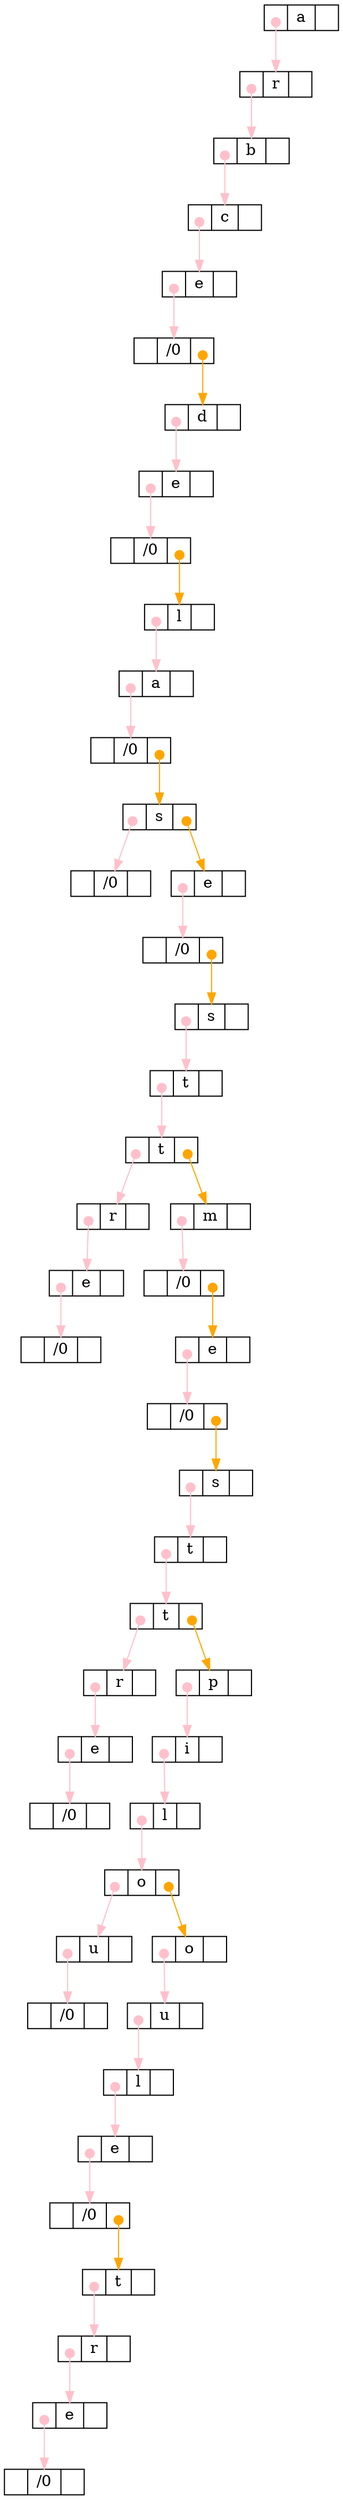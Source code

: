 digraph arbre {
  node [shape=record, height=.1];
edge [tailclip=false, arrowtail=dot, dir=both];

n0x6000004a0 [label="<gauche> | a | <droit>"];
n0x6000004a0:gauche:c -> n0x6000688a0 [color=pink];
n0x6000688a0 [label="<gauche> | r | <droit>"];
n0x6000688a0:gauche:c -> n0x6000688c0 [color=pink];
n0x6000688c0 [label="<gauche> | b | <droit>"];
n0x6000688c0:gauche:c -> n0x600068940 [color=pink];
n0x600068940 [label="<gauche> | c | <droit>"];
n0x600068940:gauche:c -> n0x600068960 [color=pink];
n0x600068960 [label="<gauche> | e | <droit>"];
n0x600068960:gauche:c -> n0x600068980 [color=pink];
n0x600068980 [label="<gauche> | /0 | <droit>"];
n0x600068980:droit:c -> n0x6000689e0[color=orange];
n0x6000689e0 [label="<gauche> | d | <droit>"];
n0x6000689e0:gauche:c -> n0x600068a00 [color=pink];
n0x600068a00 [label="<gauche> | e | <droit>"];
n0x600068a00:gauche:c -> n0x600068a20 [color=pink];
n0x600068a20 [label="<gauche> | /0 | <droit>"];
n0x600068a20:droit:c -> n0x600068a80[color=orange];
n0x600068a80 [label="<gauche> | l | <droit>"];
n0x600068a80:gauche:c -> n0x600068aa0 [color=pink];
n0x600068aa0 [label="<gauche> | a | <droit>"];
n0x600068aa0:gauche:c -> n0x600068ac0 [color=pink];
n0x600068ac0 [label="<gauche> | /0 | <droit>"];
n0x600068ac0:droit:c -> n0x600068ae0[color=orange];
n0x600068ae0 [label="<gauche> | s | <droit>"];
n0x600068ae0:droit:c -> n0x600068b20[color=orange];
n0x600068b20 [label="<gauche> | e | <droit>"];
n0x600068b20:gauche:c -> n0x600068b40 [color=pink];
n0x600068b40 [label="<gauche> | /0 | <droit>"];
n0x600068b40:droit:c -> n0x600068b60[color=orange];
n0x600068b60 [label="<gauche> | s | <droit>"];
n0x600068b60:gauche:c -> n0x600068ba0 [color=pink];
n0x600068ba0 [label="<gauche> | t | <droit>"];
n0x600068ba0:gauche:c -> n0x600068bc0 [color=pink];
n0x600068bc0 [label="<gauche> | t | <droit>"];
n0x600068bc0:droit:c -> n0x600068c40[color=orange];
n0x600068c40 [label="<gauche> | m | <droit>"];
n0x600068c40:gauche:c -> n0x600068c60 [color=pink];
n0x600068c60 [label="<gauche> | /0 | <droit>"];
n0x600068c60:droit:c -> n0x600068c80[color=orange];
n0x600068c80 [label="<gauche> | e | <droit>"];
n0x600068c80:gauche:c -> n0x600068ca0 [color=pink];
n0x600068ca0 [label="<gauche> | /0 | <droit>"];
n0x600068ca0:droit:c -> n0x600068cc0[color=orange];
n0x600068cc0 [label="<gauche> | s | <droit>"];
n0x600068cc0:gauche:c -> n0x600068d00 [color=pink];
n0x600068d00 [label="<gauche> | t | <droit>"];
n0x600068d00:gauche:c -> n0x600068d20 [color=pink];
n0x600068d20 [label="<gauche> | t | <droit>"];
n0x600068d20:droit:c -> n0x600068da0[color=orange];
n0x600068da0 [label="<gauche> | p | <droit>"];
n0x600068da0:gauche:c -> n0x600068dc0 [color=pink];
n0x600068dc0 [label="<gauche> | i | <droit>"];
n0x600068dc0:gauche:c -> n0x600068de0 [color=pink];
n0x600068de0 [label="<gauche> | l | <droit>"];
n0x600068de0:gauche:c -> n0x600068e00 [color=pink];
n0x600068e00 [label="<gauche> | o | <droit>"];
n0x600068e00:droit:c -> n0x600068e60[color=orange];
n0x600068e60 [label="<gauche> | o | <droit>"];
n0x600068e60:gauche:c -> n0x600068e80 [color=pink];
n0x600068e80 [label="<gauche> | u | <droit>"];
n0x600068e80:gauche:c -> n0x600068ea0 [color=pink];
n0x600068ea0 [label="<gauche> | l | <droit>"];
n0x600068ea0:gauche:c -> n0x600068ec0 [color=pink];
n0x600068ec0 [label="<gauche> | e | <droit>"];
n0x600068ec0:gauche:c -> n0x600068ee0 [color=pink];
n0x600068ee0 [label="<gauche> | /0 | <droit>"];
n0x600068ee0:droit:c -> n0x600068f40[color=orange];
n0x600068f40 [label="<gauche> | t | <droit>"];
n0x600068f40:gauche:c -> n0x600068f60 [color=pink];
n0x600068f60 [label="<gauche> | r | <droit>"];
n0x600068f60:gauche:c -> n0x600068f80 [color=pink];
n0x600068f80 [label="<gauche> | e | <droit>"];
n0x600068f80:gauche:c -> n0x600068fa0 [color=pink];
n0x600068fa0 [label="<gauche> | /0 | <droit>"];
n0x600068e00:gauche:c -> n0x600068e20 [color=pink];
n0x600068e20 [label="<gauche> | u | <droit>"];
n0x600068e20:gauche:c -> n0x600068e40 [color=pink];
n0x600068e40 [label="<gauche> | /0 | <droit>"];
n0x600068d20:gauche:c -> n0x600068d40 [color=pink];
n0x600068d40 [label="<gauche> | r | <droit>"];
n0x600068d40:gauche:c -> n0x600068d60 [color=pink];
n0x600068d60 [label="<gauche> | e | <droit>"];
n0x600068d60:gauche:c -> n0x600068d80 [color=pink];
n0x600068d80 [label="<gauche> | /0 | <droit>"];
n0x600068bc0:gauche:c -> n0x600068be0 [color=pink];
n0x600068be0 [label="<gauche> | r | <droit>"];
n0x600068be0:gauche:c -> n0x600068c00 [color=pink];
n0x600068c00 [label="<gauche> | e | <droit>"];
n0x600068c00:gauche:c -> n0x600068c20 [color=pink];
n0x600068c20 [label="<gauche> | /0 | <droit>"];
n0x600068ae0:gauche:c -> n0x600068b00 [color=pink];
n0x600068b00 [label="<gauche> | /0 | <droit>"];

}
